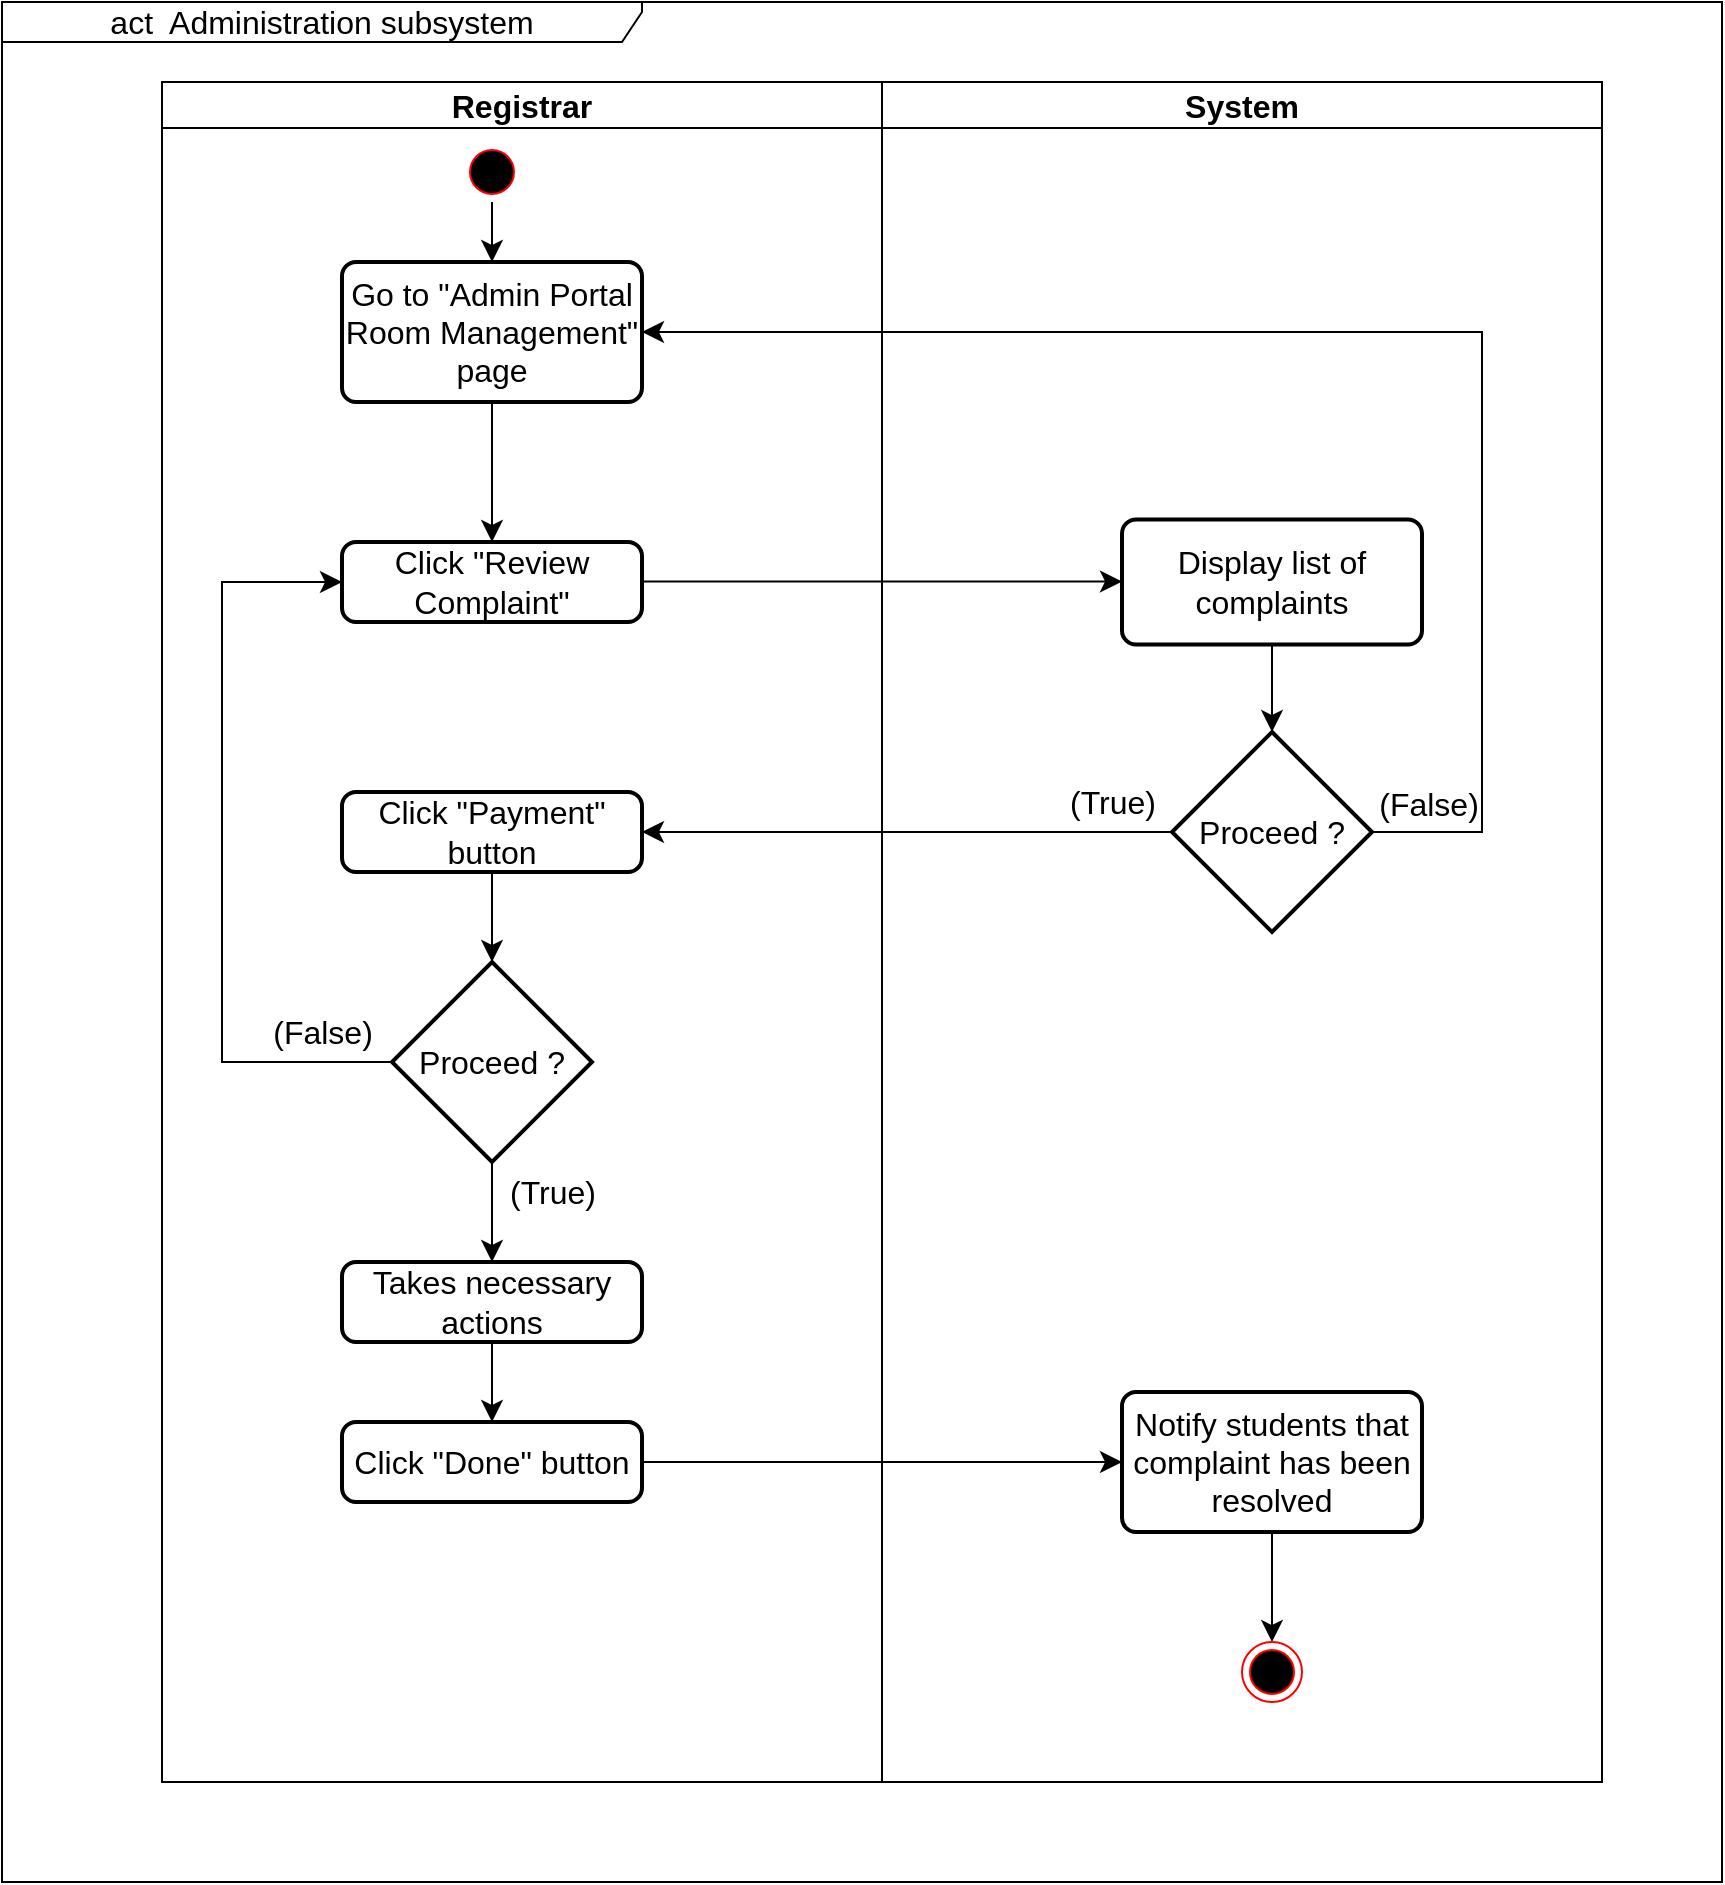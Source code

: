 <mxfile version="21.3.7" type="device">
  <diagram name="Page-1" id="74e2e168-ea6b-b213-b513-2b3c1d86103e">
    <mxGraphModel dx="744" dy="863" grid="1" gridSize="10" guides="1" tooltips="1" connect="1" arrows="1" fold="1" page="1" pageScale="1" pageWidth="1100" pageHeight="850" background="none" math="0" shadow="0">
      <root>
        <mxCell id="0" />
        <mxCell id="1" parent="0" />
        <mxCell id="p5Y2AcdoDjkIehuVGW5h-1" value="Registrar" style="swimlane;whiteSpace=wrap;html=1;fontSize=16;" vertex="1" parent="1">
          <mxGeometry x="160" y="50" width="360" height="850" as="geometry" />
        </mxCell>
        <mxCell id="p5Y2AcdoDjkIehuVGW5h-10" value="" style="edgeStyle=none;curved=1;rounded=0;orthogonalLoop=1;jettySize=auto;html=1;fontSize=12;startSize=8;endSize=8;exitX=0.5;exitY=1;exitDx=0;exitDy=0;" edge="1" parent="p5Y2AcdoDjkIehuVGW5h-1" source="p5Y2AcdoDjkIehuVGW5h-70">
          <mxGeometry relative="1" as="geometry">
            <mxPoint x="165" y="180" as="sourcePoint" />
            <mxPoint x="165" y="230" as="targetPoint" />
          </mxGeometry>
        </mxCell>
        <mxCell id="p5Y2AcdoDjkIehuVGW5h-2" value="System" style="swimlane;whiteSpace=wrap;html=1;fontSize=16;" vertex="1" parent="1">
          <mxGeometry x="520" y="50" width="360" height="850" as="geometry" />
        </mxCell>
        <mxCell id="p5Y2AcdoDjkIehuVGW5h-12" style="edgeStyle=none;curved=1;rounded=0;orthogonalLoop=1;jettySize=auto;html=1;fontSize=12;startSize=8;endSize=8;" edge="1" parent="1">
          <mxGeometry relative="1" as="geometry">
            <mxPoint x="400" y="299.77" as="sourcePoint" />
            <mxPoint x="640" y="299.77" as="targetPoint" />
          </mxGeometry>
        </mxCell>
        <mxCell id="p5Y2AcdoDjkIehuVGW5h-55" value="act&amp;nbsp; Administration subsystem" style="shape=umlFrame;whiteSpace=wrap;html=1;pointerEvents=0;fontSize=16;width=320;height=20;" vertex="1" parent="1">
          <mxGeometry x="80" y="10" width="860" height="940" as="geometry" />
        </mxCell>
        <mxCell id="p5Y2AcdoDjkIehuVGW5h-67" style="edgeStyle=none;curved=1;rounded=0;orthogonalLoop=1;jettySize=auto;html=1;exitX=0.5;exitY=1;exitDx=0;exitDy=0;entryX=0.5;entryY=0;entryDx=0;entryDy=0;fontSize=12;startSize=8;endSize=8;" edge="1" parent="1" source="p5Y2AcdoDjkIehuVGW5h-65" target="p5Y2AcdoDjkIehuVGW5h-70">
          <mxGeometry relative="1" as="geometry">
            <mxPoint x="325" y="130" as="targetPoint" />
          </mxGeometry>
        </mxCell>
        <mxCell id="p5Y2AcdoDjkIehuVGW5h-65" value="" style="ellipse;html=1;shape=startState;fillColor=#000000;strokeColor=#ff0000;fontSize=16;" vertex="1" parent="1">
          <mxGeometry x="310" y="80" width="30" height="30" as="geometry" />
        </mxCell>
        <mxCell id="p5Y2AcdoDjkIehuVGW5h-70" value="Go to &quot;Admin Portal Room Management&quot; page" style="rounded=1;whiteSpace=wrap;html=1;absoluteArcSize=1;arcSize=14;strokeWidth=2;fontSize=16;" vertex="1" parent="1">
          <mxGeometry x="250" y="140" width="150" height="70" as="geometry" />
        </mxCell>
        <mxCell id="p5Y2AcdoDjkIehuVGW5h-71" value="Click &quot;Review Complaint&quot;" style="rounded=1;whiteSpace=wrap;html=1;absoluteArcSize=1;arcSize=14;strokeWidth=2;fontSize=16;" vertex="1" parent="1">
          <mxGeometry x="250" y="280" width="150" height="40" as="geometry" />
        </mxCell>
        <mxCell id="p5Y2AcdoDjkIehuVGW5h-88" style="edgeStyle=none;curved=1;rounded=0;orthogonalLoop=1;jettySize=auto;html=1;exitX=0.5;exitY=1;exitDx=0;exitDy=0;entryX=0.5;entryY=0;entryDx=0;entryDy=0;entryPerimeter=0;fontSize=12;startSize=8;endSize=8;" edge="1" parent="1" source="p5Y2AcdoDjkIehuVGW5h-72" target="p5Y2AcdoDjkIehuVGW5h-87">
          <mxGeometry relative="1" as="geometry" />
        </mxCell>
        <mxCell id="p5Y2AcdoDjkIehuVGW5h-89" style="edgeStyle=orthogonalEdgeStyle;rounded=0;orthogonalLoop=1;jettySize=auto;html=1;exitX=1;exitY=0.5;exitDx=0;exitDy=0;entryX=1;entryY=0.5;entryDx=0;entryDy=0;fontSize=12;startSize=8;endSize=8;exitPerimeter=0;" edge="1" parent="1" source="p5Y2AcdoDjkIehuVGW5h-87" target="p5Y2AcdoDjkIehuVGW5h-70">
          <mxGeometry relative="1" as="geometry">
            <Array as="points">
              <mxPoint x="820" y="425" />
              <mxPoint x="820" y="175" />
            </Array>
          </mxGeometry>
        </mxCell>
        <mxCell id="p5Y2AcdoDjkIehuVGW5h-72" value="Display list of complaints" style="rounded=1;whiteSpace=wrap;html=1;absoluteArcSize=1;arcSize=14;strokeWidth=2;fontSize=16;" vertex="1" parent="1">
          <mxGeometry x="640" y="268.75" width="150" height="62.5" as="geometry" />
        </mxCell>
        <mxCell id="p5Y2AcdoDjkIehuVGW5h-95" style="edgeStyle=none;curved=1;rounded=0;orthogonalLoop=1;jettySize=auto;html=1;exitX=0.5;exitY=1;exitDx=0;exitDy=0;entryX=0.5;entryY=0;entryDx=0;entryDy=0;entryPerimeter=0;fontSize=12;startSize=8;endSize=8;" edge="1" parent="1" source="p5Y2AcdoDjkIehuVGW5h-73" target="p5Y2AcdoDjkIehuVGW5h-94">
          <mxGeometry relative="1" as="geometry" />
        </mxCell>
        <mxCell id="p5Y2AcdoDjkIehuVGW5h-73" value="Click &quot;Payment&quot; button" style="rounded=1;whiteSpace=wrap;html=1;absoluteArcSize=1;arcSize=14;strokeWidth=2;fontSize=16;" vertex="1" parent="1">
          <mxGeometry x="250" y="405" width="150" height="40" as="geometry" />
        </mxCell>
        <mxCell id="p5Y2AcdoDjkIehuVGW5h-101" style="edgeStyle=none;curved=1;rounded=0;orthogonalLoop=1;jettySize=auto;html=1;exitX=0.5;exitY=1;exitDx=0;exitDy=0;entryX=0.5;entryY=0;entryDx=0;entryDy=0;fontSize=12;startSize=8;endSize=8;" edge="1" parent="1" source="p5Y2AcdoDjkIehuVGW5h-78" target="p5Y2AcdoDjkIehuVGW5h-100">
          <mxGeometry relative="1" as="geometry" />
        </mxCell>
        <mxCell id="p5Y2AcdoDjkIehuVGW5h-78" value="Takes necessary actions" style="rounded=1;whiteSpace=wrap;html=1;absoluteArcSize=1;arcSize=14;strokeWidth=2;fontSize=16;" vertex="1" parent="1">
          <mxGeometry x="250" y="640" width="150" height="40" as="geometry" />
        </mxCell>
        <mxCell id="p5Y2AcdoDjkIehuVGW5h-86" style="edgeStyle=none;curved=1;rounded=0;orthogonalLoop=1;jettySize=auto;html=1;exitX=0.5;exitY=1;exitDx=0;exitDy=0;entryX=0.5;entryY=0;entryDx=0;entryDy=0;fontSize=12;startSize=8;endSize=8;" edge="1" parent="1" source="p5Y2AcdoDjkIehuVGW5h-82" target="p5Y2AcdoDjkIehuVGW5h-83">
          <mxGeometry relative="1" as="geometry" />
        </mxCell>
        <mxCell id="p5Y2AcdoDjkIehuVGW5h-82" value="Notify students that complaint has been resolved" style="rounded=1;whiteSpace=wrap;html=1;absoluteArcSize=1;arcSize=14;strokeWidth=2;fontSize=16;" vertex="1" parent="1">
          <mxGeometry x="640" y="705" width="150" height="70" as="geometry" />
        </mxCell>
        <mxCell id="p5Y2AcdoDjkIehuVGW5h-83" value="" style="ellipse;html=1;shape=endState;fillColor=#000000;strokeColor=#ff0000;fontSize=16;" vertex="1" parent="1">
          <mxGeometry x="700" y="830" width="30" height="30" as="geometry" />
        </mxCell>
        <mxCell id="p5Y2AcdoDjkIehuVGW5h-90" style="edgeStyle=none;curved=1;rounded=0;orthogonalLoop=1;jettySize=auto;html=1;exitX=0;exitY=0.5;exitDx=0;exitDy=0;exitPerimeter=0;entryX=1;entryY=0.5;entryDx=0;entryDy=0;fontSize=12;startSize=8;endSize=8;" edge="1" parent="1" source="p5Y2AcdoDjkIehuVGW5h-87" target="p5Y2AcdoDjkIehuVGW5h-73">
          <mxGeometry relative="1" as="geometry" />
        </mxCell>
        <mxCell id="p5Y2AcdoDjkIehuVGW5h-87" value="Proceed ?" style="strokeWidth=2;html=1;shape=mxgraph.flowchart.decision;whiteSpace=wrap;fontSize=16;" vertex="1" parent="1">
          <mxGeometry x="665" y="375" width="100" height="100" as="geometry" />
        </mxCell>
        <mxCell id="p5Y2AcdoDjkIehuVGW5h-91" value="(False)" style="text;html=1;align=center;verticalAlign=middle;resizable=0;points=[];autosize=1;strokeColor=none;fillColor=none;fontSize=16;" vertex="1" parent="1">
          <mxGeometry x="758" y="396" width="70" height="30" as="geometry" />
        </mxCell>
        <mxCell id="p5Y2AcdoDjkIehuVGW5h-93" value="(True)" style="text;html=1;align=center;verticalAlign=middle;resizable=0;points=[];autosize=1;strokeColor=none;fillColor=none;fontSize=16;" vertex="1" parent="1">
          <mxGeometry x="600" y="395" width="70" height="30" as="geometry" />
        </mxCell>
        <mxCell id="p5Y2AcdoDjkIehuVGW5h-96" style="edgeStyle=orthogonalEdgeStyle;rounded=0;orthogonalLoop=1;jettySize=auto;html=1;exitX=0;exitY=0.5;exitDx=0;exitDy=0;exitPerimeter=0;entryX=0;entryY=0.5;entryDx=0;entryDy=0;fontSize=12;startSize=8;endSize=8;" edge="1" parent="1" source="p5Y2AcdoDjkIehuVGW5h-94" target="p5Y2AcdoDjkIehuVGW5h-71">
          <mxGeometry relative="1" as="geometry">
            <Array as="points">
              <mxPoint x="190" y="540" />
              <mxPoint x="190" y="300" />
            </Array>
          </mxGeometry>
        </mxCell>
        <mxCell id="p5Y2AcdoDjkIehuVGW5h-97" style="edgeStyle=none;curved=1;rounded=0;orthogonalLoop=1;jettySize=auto;html=1;exitX=0.5;exitY=1;exitDx=0;exitDy=0;exitPerimeter=0;entryX=0.5;entryY=0;entryDx=0;entryDy=0;fontSize=12;startSize=8;endSize=8;" edge="1" parent="1" source="p5Y2AcdoDjkIehuVGW5h-94" target="p5Y2AcdoDjkIehuVGW5h-78">
          <mxGeometry relative="1" as="geometry" />
        </mxCell>
        <mxCell id="p5Y2AcdoDjkIehuVGW5h-94" value="Proceed ?" style="strokeWidth=2;html=1;shape=mxgraph.flowchart.decision;whiteSpace=wrap;fontSize=16;" vertex="1" parent="1">
          <mxGeometry x="275" y="490" width="100" height="100" as="geometry" />
        </mxCell>
        <mxCell id="p5Y2AcdoDjkIehuVGW5h-98" value="(True)" style="text;html=1;align=center;verticalAlign=middle;resizable=0;points=[];autosize=1;strokeColor=none;fillColor=none;fontSize=16;" vertex="1" parent="1">
          <mxGeometry x="320" y="590" width="70" height="30" as="geometry" />
        </mxCell>
        <mxCell id="p5Y2AcdoDjkIehuVGW5h-99" value="(False)" style="text;html=1;align=center;verticalAlign=middle;resizable=0;points=[];autosize=1;strokeColor=none;fillColor=none;fontSize=16;" vertex="1" parent="1">
          <mxGeometry x="205" y="510" width="70" height="30" as="geometry" />
        </mxCell>
        <mxCell id="p5Y2AcdoDjkIehuVGW5h-102" style="edgeStyle=none;curved=1;rounded=0;orthogonalLoop=1;jettySize=auto;html=1;exitX=1;exitY=0.5;exitDx=0;exitDy=0;entryX=0;entryY=0.5;entryDx=0;entryDy=0;fontSize=12;startSize=8;endSize=8;" edge="1" parent="1" source="p5Y2AcdoDjkIehuVGW5h-100" target="p5Y2AcdoDjkIehuVGW5h-82">
          <mxGeometry relative="1" as="geometry" />
        </mxCell>
        <mxCell id="p5Y2AcdoDjkIehuVGW5h-100" value="Click &quot;Done&quot; button" style="rounded=1;whiteSpace=wrap;html=1;absoluteArcSize=1;arcSize=14;strokeWidth=2;fontSize=16;" vertex="1" parent="1">
          <mxGeometry x="250" y="720" width="150" height="40" as="geometry" />
        </mxCell>
      </root>
    </mxGraphModel>
  </diagram>
</mxfile>
